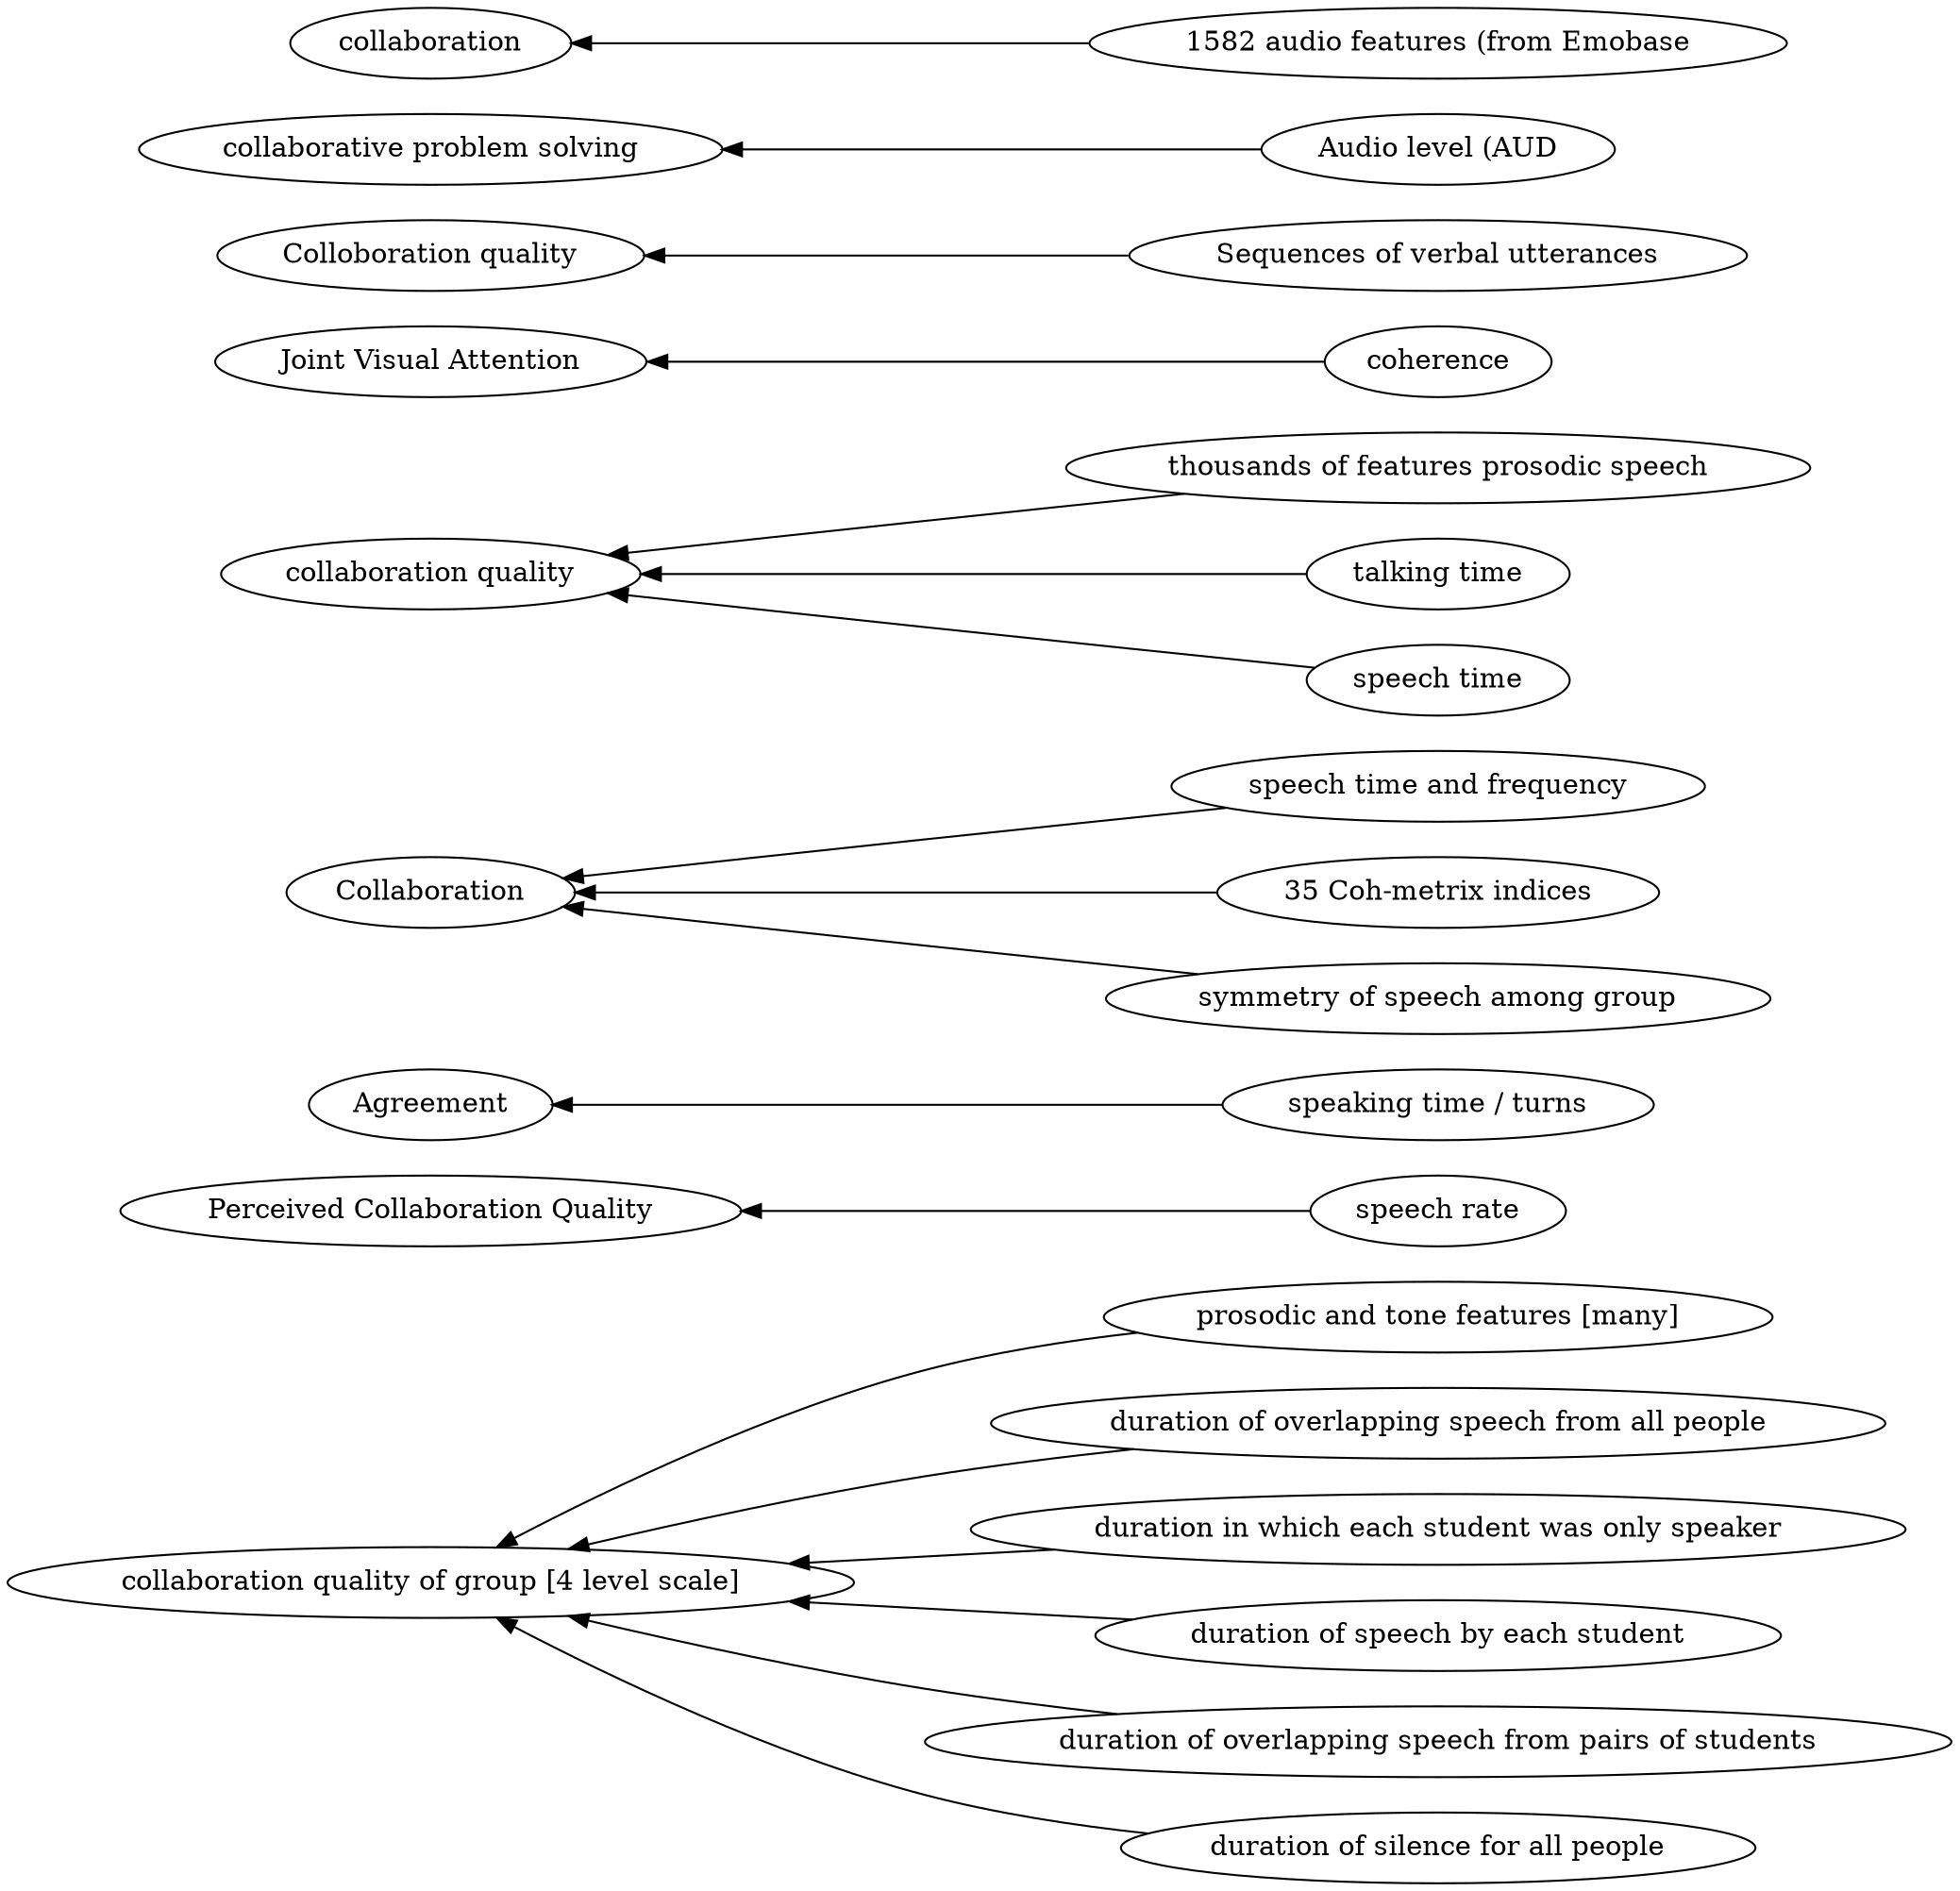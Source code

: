 digraph Test {
	rankdir=RL
	size="15,15"
	overlap=false
	splines=true
	{rank=same; "prosodic and tone features [many]" "speech rate" "duration of overlapping speech from all people" "duration in which each student was only speaker" "speaking time / turns" "speech time and frequency" "thousands of features prosodic speech" "talking time" "duration of speech by each student" "duration of overlapping speech from pairs of students" "coherence" "Sequences of verbal utterances" "duration of silence for all people" "speech time" "35 Coh-metrix indices" "Audio level (AUD" "symmetry of speech among group" "1582 audio features (from Emobase";}
	{rank=same; "Collaboration" "Perceived Collaboration Quality" "Colloboration quality" "collaboration quality of group [4 level scale]" "Agreement" "collaboration" "collaboration quality" "collaborative problem solving" "Joint Visual Attention";}
	"Sequences of verbal utterances" [href="https://scholar.google.com/scholar?hl=en&q=An%20Interactive%20Table%20for%20Supporting%20Participation%20Balance%20in%20Face-to-Face%20Collaborative%20Learning"]
	"Sequences of verbal utterances" -> "Colloboration quality"
	"1582 audio features (from Emobase" [href="https://scholar.google.com/scholar?hl=en&q=An%20Interactive%20Table%20for%20Supporting%20Participation%20Balance%20in%20Face-to-Face%20Collaborative%20Learning"]
	"1582 audio features (from Emobase" -> collaboration
	coherence [href="https://scholar.google.com/scholar?hl=en&q=An%20Interactive%20Table%20for%20Supporting%20Participation%20Balance%20in%20Face-to-Face%20Collaborative%20Learning"]
	coherence -> "Joint Visual Attention"
	"35 Coh-metrix indices" [href="https://scholar.google.com/scholar?hl=en&q=An%20Interactive%20Table%20for%20Supporting%20Participation%20Balance%20in%20Face-to-Face%20Collaborative%20Learning"]
	"35 Coh-metrix indices" -> Collaboration
	"talking time" [href="https://scholar.google.com/scholar?hl=en&q=An%20Interactive%20Table%20for%20Supporting%20Participation%20Balance%20in%20Face-to-Face%20Collaborative%20Learning"]
	"talking time" -> "collaboration quality"
	"Audio level (AUD" [href="https://scholar.google.com/scholar?hl=en&q=An%20Interactive%20Table%20for%20Supporting%20Participation%20Balance%20in%20Face-to-Face%20Collaborative%20Learning"]
	"Audio level (AUD" -> "collaborative problem solving"
	"speech time and frequency" [href="https://scholar.google.com/scholar?hl=en&q=An%20Interactive%20Table%20for%20Supporting%20Participation%20Balance%20in%20Face-to-Face%20Collaborative%20Learning"]
	"speech time and frequency" -> Collaboration
	"symmetry of speech among group" [href="https://scholar.google.com/scholar?hl=en&q=An%20Interactive%20Table%20for%20Supporting%20Participation%20Balance%20in%20Face-to-Face%20Collaborative%20Learning"]
	"symmetry of speech among group" -> Collaboration
	"speaking time / turns" [href="https://scholar.google.com/scholar?hl=en&q=An%20Interactive%20Table%20for%20Supporting%20Participation%20Balance%20in%20Face-to-Face%20Collaborative%20Learning"]
	"speaking time / turns" -> Agreement
	"speech time" [href="https://scholar.google.com/scholar?hl=en&q=An%20Interactive%20Table%20for%20Supporting%20Participation%20Balance%20in%20Face-to-Face%20Collaborative%20Learning"]
	"speech time" -> "collaboration quality"
	"thousands of features prosodic speech" [href="https://scholar.google.com/scholar?hl=en&q=An%20Interactive%20Table%20for%20Supporting%20Participation%20Balance%20in%20Face-to-Face%20Collaborative%20Learning"]
	"thousands of features prosodic speech" -> "collaboration quality"
	"duration of speech by each student" [href="https://scholar.google.com/scholar?hl=en&q=An%20Interactive%20Table%20for%20Supporting%20Participation%20Balance%20in%20Face-to-Face%20Collaborative%20Learning"]
	"duration of speech by each student" -> "collaboration quality of group [4 level scale]"
	"duration in which each student was only speaker" [href="https://scholar.google.com/scholar?hl=en&q=An%20Interactive%20Table%20for%20Supporting%20Participation%20Balance%20in%20Face-to-Face%20Collaborative%20Learning"]
	"duration in which each student was only speaker" -> "collaboration quality of group [4 level scale]"
	"duration of overlapping speech from pairs of students" [href="https://scholar.google.com/scholar?hl=en&q=An%20Interactive%20Table%20for%20Supporting%20Participation%20Balance%20in%20Face-to-Face%20Collaborative%20Learning"]
	"duration of overlapping speech from pairs of students" -> "collaboration quality of group [4 level scale]"
	"duration of overlapping speech from all people" [href="https://scholar.google.com/scholar?hl=en&q=An%20Interactive%20Table%20for%20Supporting%20Participation%20Balance%20in%20Face-to-Face%20Collaborative%20Learning"]
	"duration of overlapping speech from all people" -> "collaboration quality of group [4 level scale]"
	"duration of silence for all people" [href="https://scholar.google.com/scholar?hl=en&q=An%20Interactive%20Table%20for%20Supporting%20Participation%20Balance%20in%20Face-to-Face%20Collaborative%20Learning"]
	"duration of silence for all people" -> "collaboration quality of group [4 level scale]"
	"prosodic and tone features [many]" [href="https://scholar.google.com/scholar?hl=en&q=An%20Interactive%20Table%20for%20Supporting%20Participation%20Balance%20in%20Face-to-Face%20Collaborative%20Learning"]
	"prosodic and tone features [many]" -> "collaboration quality of group [4 level scale]"
	"speech rate" [href="https://scholar.google.com/scholar?hl=en&q=An%20Interactive%20Table%20for%20Supporting%20Participation%20Balance%20in%20Face-to-Face%20Collaborative%20Learning"]
	"speech rate" -> "Perceived Collaboration Quality"
}
